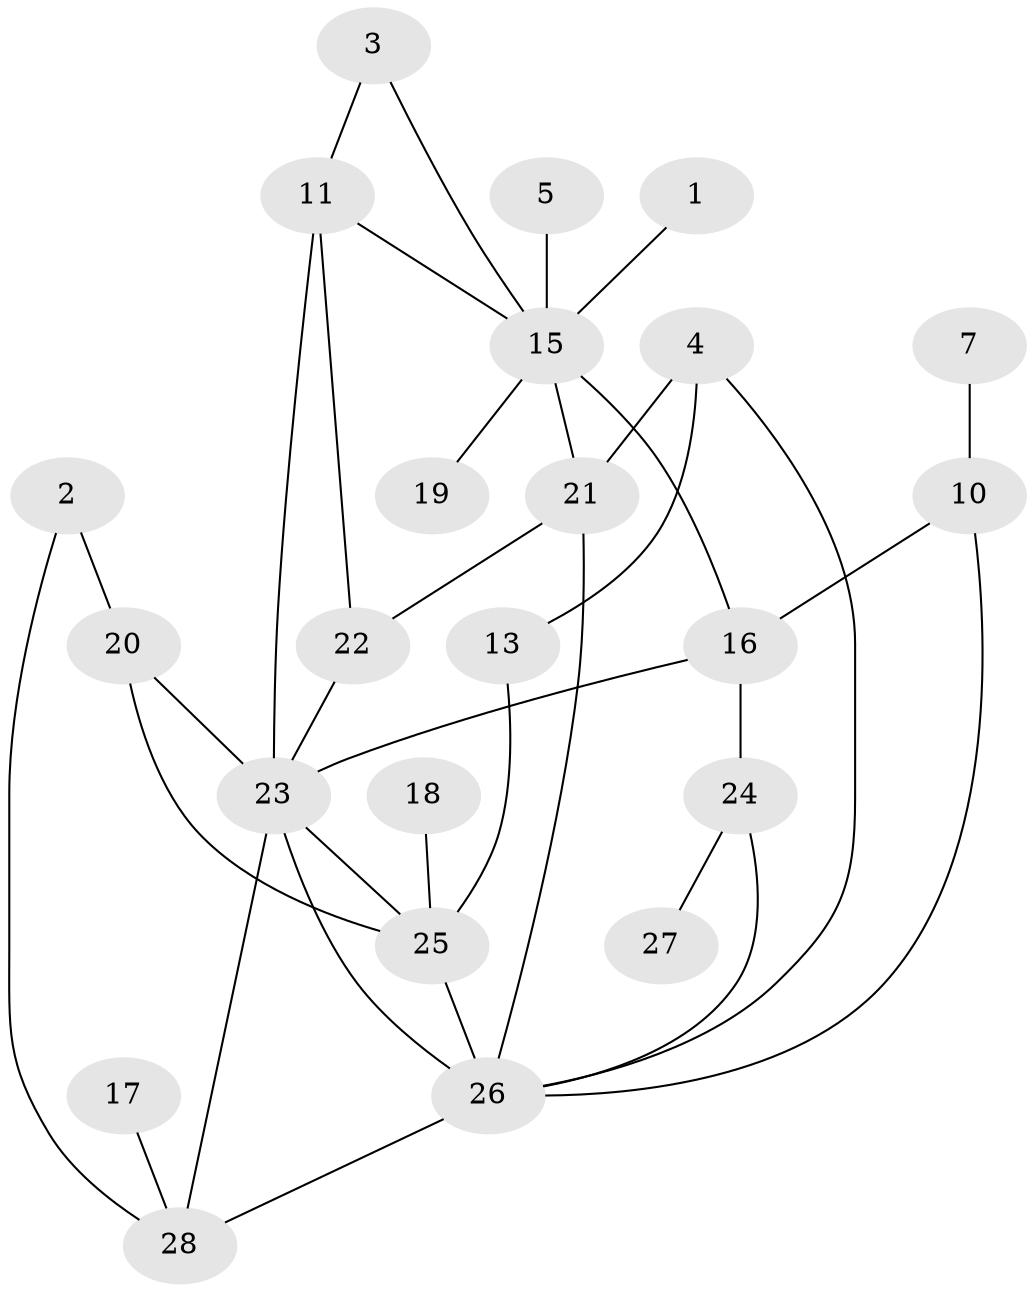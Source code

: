 // original degree distribution, {2: 0.30357142857142855, 1: 0.25, 4: 0.10714285714285714, 3: 0.17857142857142858, 9: 0.017857142857142856, 0: 0.08928571428571429, 7: 0.03571428571428571, 5: 0.017857142857142856}
// Generated by graph-tools (version 1.1) at 2025/25/03/09/25 03:25:19]
// undirected, 23 vertices, 35 edges
graph export_dot {
graph [start="1"]
  node [color=gray90,style=filled];
  1;
  2;
  3;
  4;
  5;
  7;
  10;
  11;
  13;
  15;
  16;
  17;
  18;
  19;
  20;
  21;
  22;
  23;
  24;
  25;
  26;
  27;
  28;
  1 -- 15 [weight=1.0];
  2 -- 20 [weight=1.0];
  2 -- 28 [weight=1.0];
  3 -- 11 [weight=1.0];
  3 -- 15 [weight=1.0];
  4 -- 13 [weight=1.0];
  4 -- 21 [weight=1.0];
  4 -- 26 [weight=1.0];
  5 -- 15 [weight=1.0];
  7 -- 10 [weight=1.0];
  10 -- 16 [weight=1.0];
  10 -- 26 [weight=1.0];
  11 -- 15 [weight=1.0];
  11 -- 22 [weight=1.0];
  11 -- 23 [weight=1.0];
  13 -- 25 [weight=1.0];
  15 -- 16 [weight=1.0];
  15 -- 19 [weight=1.0];
  15 -- 21 [weight=1.0];
  16 -- 23 [weight=1.0];
  16 -- 24 [weight=1.0];
  17 -- 28 [weight=1.0];
  18 -- 25 [weight=1.0];
  20 -- 23 [weight=1.0];
  20 -- 25 [weight=1.0];
  21 -- 22 [weight=1.0];
  21 -- 26 [weight=1.0];
  22 -- 23 [weight=2.0];
  23 -- 25 [weight=1.0];
  23 -- 26 [weight=2.0];
  23 -- 28 [weight=1.0];
  24 -- 26 [weight=1.0];
  24 -- 27 [weight=1.0];
  25 -- 26 [weight=1.0];
  26 -- 28 [weight=1.0];
}
